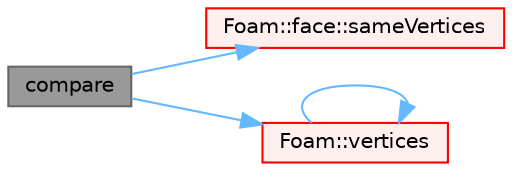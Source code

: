 digraph "compare"
{
 // LATEX_PDF_SIZE
  bgcolor="transparent";
  edge [fontname=Helvetica,fontsize=10,labelfontname=Helvetica,labelfontsize=10];
  node [fontname=Helvetica,fontsize=10,shape=box,height=0.2,width=0.4];
  rankdir="LR";
  Node1 [id="Node000001",label="compare",height=0.2,width=0.4,color="gray40", fillcolor="grey60", style="filled", fontcolor="black",tooltip=" "];
  Node1 -> Node2 [id="edge1_Node000001_Node000002",color="steelblue1",style="solid",tooltip=" "];
  Node2 [id="Node000002",label="Foam::face::sameVertices",height=0.2,width=0.4,color="red", fillcolor="#FFF0F0", style="filled",URL="$classFoam_1_1face.html#abf47fec5b72104e910a92af2f6c9da0a",tooltip=" "];
  Node1 -> Node5 [id="edge2_Node000001_Node000005",color="steelblue1",style="solid",tooltip=" "];
  Node5 [id="Node000005",label="Foam::vertices",height=0.2,width=0.4,color="red", fillcolor="#FFF0F0", style="filled",URL="$namespaceFoam.html#a9e912df466dcfd4ec1cf47f9ed673c85",tooltip=" "];
  Node5 -> Node5 [id="edge3_Node000005_Node000005",color="steelblue1",style="solid",tooltip=" "];
}
